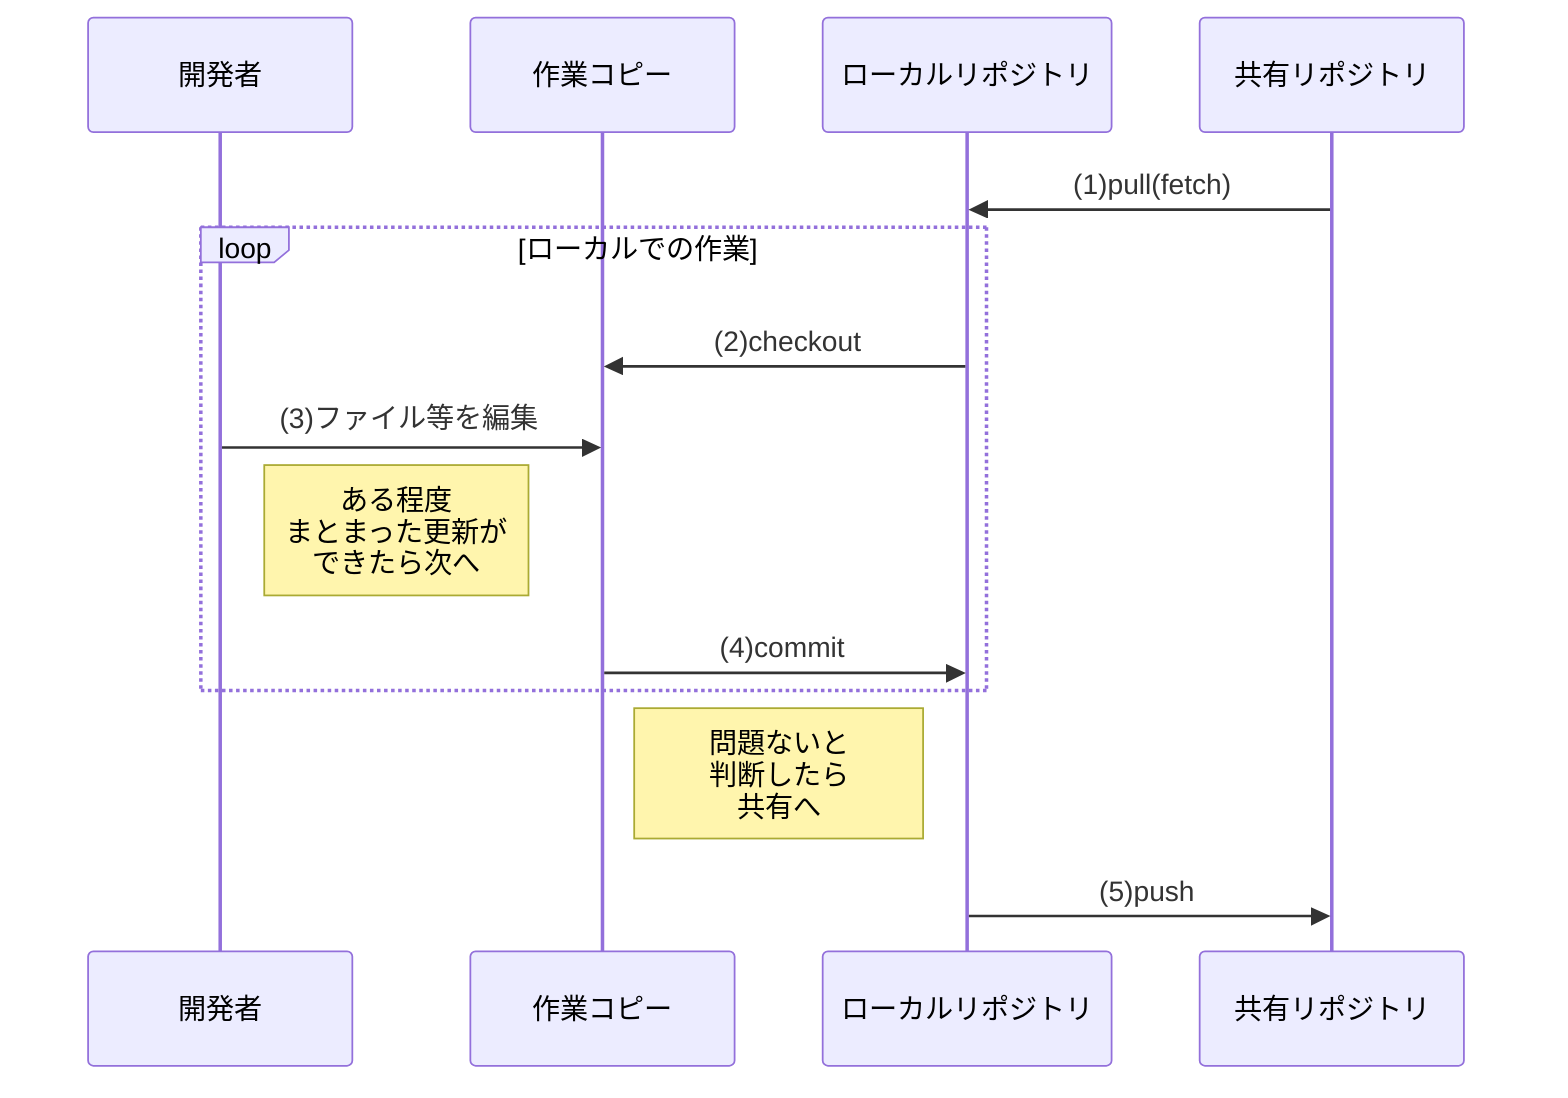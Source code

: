 sequenceDiagram
  participant 開発者
  participant 作業コピー
  participant ローカルリポジトリ
  participant 共有リポジトリ
  
  共有リポジトリ->>ローカルリポジトリ: (1)pull(fetch)
  loop ローカルでの作業
    ローカルリポジトリ->>作業コピー: (2)checkout
    開発者->>作業コピー: (3)ファイル等を編集
    Note right of 開発者: ある程度<br/>まとまった更新が<br/>できたら次へ
    作業コピー->>ローカルリポジトリ: (4)commit
  end
  Note left of ローカルリポジトリ: 問題ないと<br/>判断したら<br/>共有へ
  ローカルリポジトリ->>共有リポジトリ: (5)push
